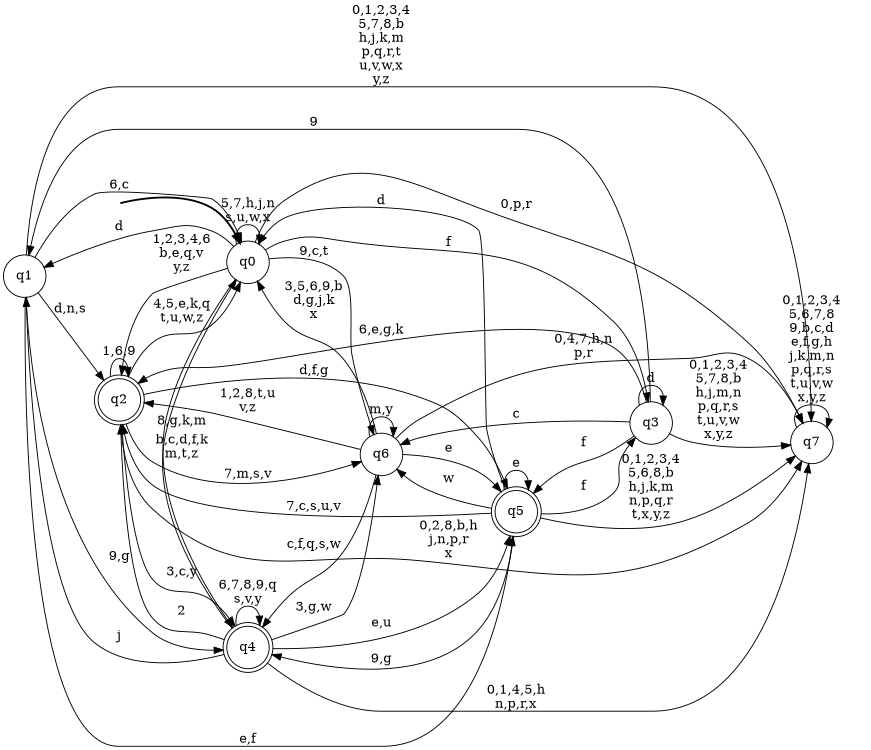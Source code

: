 digraph BlueStar {
__start0 [style = invis, shape = none, label = "", width = 0, height = 0];

rankdir=LR;
size="8,5";

s0 [style="filled", color="black", fillcolor="white" shape="circle", label="q0"];
s1 [style="filled", color="black", fillcolor="white" shape="circle", label="q1"];
s2 [style="rounded,filled", color="black", fillcolor="white" shape="doublecircle", label="q2"];
s3 [style="filled", color="black", fillcolor="white" shape="circle", label="q3"];
s4 [style="rounded,filled", color="black", fillcolor="white" shape="doublecircle", label="q4"];
s5 [style="rounded,filled", color="black", fillcolor="white" shape="doublecircle", label="q5"];
s6 [style="filled", color="black", fillcolor="white" shape="circle", label="q6"];
s7 [style="filled", color="black", fillcolor="white" shape="circle", label="q7"];
subgraph cluster_main { 
	graph [pad=".75", ranksep="0.15", nodesep="0.15"];
	 style=invis; 
	__start0 -> s0 [penwidth=2];
}
s0 -> s0 [label="5,7,h,j,n\ns,u,w,x"];
s0 -> s1 [label="d"];
s0 -> s2 [label="1,2,3,4,6\nb,e,q,v\ny,z"];
s0 -> s3 [label="f"];
s0 -> s4 [label="8,g,k,m"];
s0 -> s6 [label="9,c,t"];
s0 -> s7 [label="0,p,r"];
s1 -> s0 [label="6,c"];
s1 -> s2 [label="d,n,s"];
s1 -> s4 [label="9,g"];
s1 -> s5 [label="e,f"];
s1 -> s7 [label="0,1,2,3,4\n5,7,8,b\nh,j,k,m\np,q,r,t\nu,v,w,x\ny,z"];
s2 -> s0 [label="4,5,e,k,q\nt,u,w,z"];
s2 -> s2 [label="1,6,9"];
s2 -> s4 [label="3,c,y"];
s2 -> s5 [label="d,f,g"];
s2 -> s6 [label="7,m,s,v"];
s2 -> s7 [label="0,2,8,b,h\nj,n,p,r\nx"];
s3 -> s1 [label="9"];
s3 -> s2 [label="6,e,g,k"];
s3 -> s3 [label="d"];
s3 -> s5 [label="f"];
s3 -> s6 [label="c"];
s3 -> s7 [label="0,1,2,3,4\n5,7,8,b\nh,j,m,n\np,q,r,s\nt,u,v,w\nx,y,z"];
s4 -> s0 [label="b,c,d,f,k\nm,t,z"];
s4 -> s1 [label="j"];
s4 -> s2 [label="2"];
s4 -> s4 [label="6,7,8,9,q\ns,v,y"];
s4 -> s5 [label="e,u"];
s4 -> s6 [label="3,g,w"];
s4 -> s7 [label="0,1,4,5,h\nn,p,r,x"];
s5 -> s0 [label="d"];
s5 -> s2 [label="7,c,s,u,v"];
s5 -> s3 [label="f"];
s5 -> s4 [label="9,g"];
s5 -> s5 [label="e"];
s5 -> s6 [label="w"];
s5 -> s7 [label="0,1,2,3,4\n5,6,8,b\nh,j,k,m\nn,p,q,r\nt,x,y,z"];
s6 -> s0 [label="3,5,6,9,b\nd,g,j,k\nx"];
s6 -> s2 [label="1,2,8,t,u\nv,z"];
s6 -> s4 [label="c,f,q,s,w"];
s6 -> s5 [label="e"];
s6 -> s6 [label="m,y"];
s6 -> s7 [label="0,4,7,h,n\np,r"];
s7 -> s7 [label="0,1,2,3,4\n5,6,7,8\n9,b,c,d\ne,f,g,h\nj,k,m,n\np,q,r,s\nt,u,v,w\nx,y,z"];

}